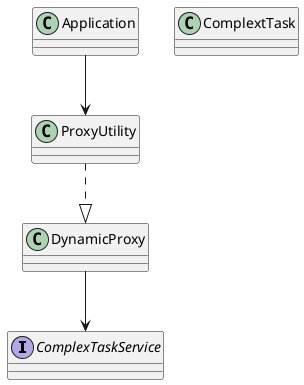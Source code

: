 @startuml
interface ComplexTaskService
class ComplextTask
class DynamicProxy
class ProxyUtility
class Application
Application --> ProxyUtility
ProxyUtility ..|> DynamicProxy
DynamicProxy --> ComplexTaskService
@enduml